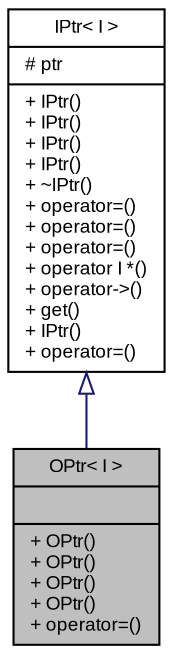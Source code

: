 digraph G
{
  bgcolor="transparent";
  edge [fontname="Arial",fontsize="9",labelfontname="Arial",labelfontsize="9"];
  node [fontname="Arial",fontsize="9",shape=record];
  Node1 [label="{OPtr\< I \>\n||+ OPtr()\l+ OPtr()\l+ OPtr()\l+ OPtr()\l+ operator=()\l}",height=0.2,width=0.4,color="black", fillcolor="grey75", style="filled" fontcolor="black"];
  Node2 -> Node1 [dir=back,color="midnightblue",fontsize="9",style="solid",arrowtail="empty",fontname="Arial"];
  Node2 [label="{IPtr\< I \>\n|# ptr\l|+ IPtr()\l+ IPtr()\l+ IPtr()\l+ IPtr()\l+ ~IPtr()\l+ operator=()\l+ operator=()\l+ operator=()\l+ operator I *()\l+ operator-\>()\l+ get()\l+ IPtr()\l+ operator=()\l}",height=0.2,width=0.4,color="black",URL="$classSteinberg_1_1IPtr.html",tooltip="IPtr - Smart pointer template class."];
}
